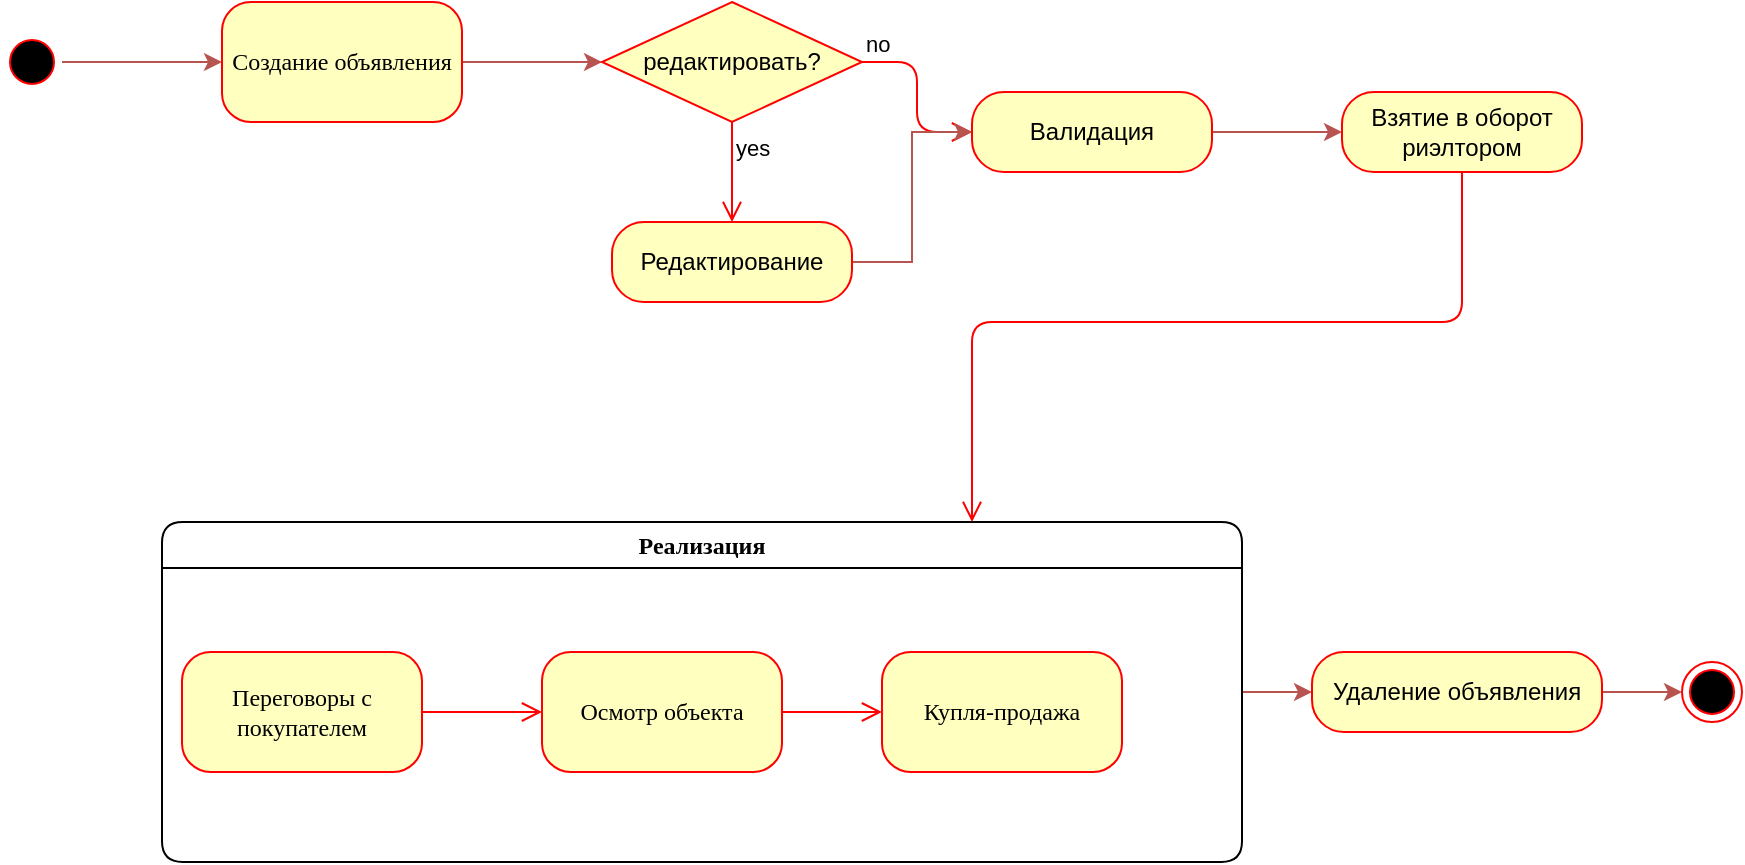 <mxfile version="14.7.8" type="github">
  <diagram name="Page-1" id="58cdce13-f638-feb5-8d6f-7d28b1aa9fa0">
    <mxGraphModel dx="951" dy="590" grid="1" gridSize="10" guides="1" tooltips="1" connect="1" arrows="1" fold="1" page="1" pageScale="1" pageWidth="1100" pageHeight="850" background="none" math="0" shadow="0">
      <root>
        <mxCell id="0" />
        <mxCell id="1" parent="0" />
        <mxCell id="dkL5QAxraKpG1lcgOACZ-7" style="edgeStyle=orthogonalEdgeStyle;rounded=0;orthogonalLoop=1;jettySize=auto;html=1;exitX=0.5;exitY=0;exitDx=0;exitDy=0;entryX=0;entryY=0.5;entryDx=0;entryDy=0;fillColor=#f8cecc;strokeColor=#b85450;" edge="1" parent="1" source="382b91b5511bd0f7-1" target="382b91b5511bd0f7-6">
          <mxGeometry relative="1" as="geometry" />
        </mxCell>
        <mxCell id="382b91b5511bd0f7-1" value="" style="ellipse;html=1;shape=startState;fillColor=#000000;strokeColor=#ff0000;rounded=1;shadow=0;comic=0;labelBackgroundColor=none;fontFamily=Verdana;fontSize=12;fontColor=#000000;align=center;direction=south;" parent="1" vertex="1">
          <mxGeometry x="130" y="135" width="30" height="30" as="geometry" />
        </mxCell>
        <mxCell id="dkL5QAxraKpG1lcgOACZ-11" style="edgeStyle=orthogonalEdgeStyle;rounded=0;orthogonalLoop=1;jettySize=auto;html=1;exitX=1;exitY=0.5;exitDx=0;exitDy=0;entryX=0;entryY=0.5;entryDx=0;entryDy=0;fillColor=#f8cecc;strokeColor=#b85450;" edge="1" parent="1" source="382b91b5511bd0f7-6" target="dkL5QAxraKpG1lcgOACZ-8">
          <mxGeometry relative="1" as="geometry" />
        </mxCell>
        <mxCell id="382b91b5511bd0f7-6" value="Создание объявления" style="rounded=1;whiteSpace=wrap;html=1;arcSize=24;fillColor=#ffffc0;strokeColor=#ff0000;shadow=0;comic=0;labelBackgroundColor=none;fontFamily=Verdana;fontSize=12;fontColor=#000000;align=center;" parent="1" vertex="1">
          <mxGeometry x="240" y="120" width="120" height="60" as="geometry" />
        </mxCell>
        <mxCell id="dkL5QAxraKpG1lcgOACZ-26" style="edgeStyle=orthogonalEdgeStyle;rounded=0;orthogonalLoop=1;jettySize=auto;html=1;exitX=1;exitY=0.5;exitDx=0;exitDy=0;fillColor=#f8cecc;strokeColor=#b85450;" edge="1" parent="1" source="2a3bc250acf0617d-7" target="dkL5QAxraKpG1lcgOACZ-24">
          <mxGeometry relative="1" as="geometry" />
        </mxCell>
        <mxCell id="2a3bc250acf0617d-7" value="Реализация" style="swimlane;whiteSpace=wrap;html=1;rounded=1;shadow=0;comic=0;labelBackgroundColor=none;strokeWidth=1;fontFamily=Verdana;fontSize=12;align=center;" parent="1" vertex="1">
          <mxGeometry x="210" y="380" width="540" height="170" as="geometry" />
        </mxCell>
        <mxCell id="3cde6dad864a17aa-10" style="edgeStyle=elbowEdgeStyle;html=1;labelBackgroundColor=none;endArrow=open;endSize=8;strokeColor=#ff0000;fontFamily=Verdana;fontSize=12;align=left;" parent="2a3bc250acf0617d-7" source="382b91b5511bd0f7-8" target="3cde6dad864a17aa-1" edge="1">
          <mxGeometry relative="1" as="geometry" />
        </mxCell>
        <mxCell id="382b91b5511bd0f7-8" value="Переговоры с покупателем" style="rounded=1;whiteSpace=wrap;html=1;arcSize=24;fillColor=#ffffc0;strokeColor=#ff0000;shadow=0;comic=0;labelBackgroundColor=none;fontFamily=Verdana;fontSize=12;fontColor=#000000;align=center;" parent="2a3bc250acf0617d-7" vertex="1">
          <mxGeometry x="10" y="65" width="120" height="60" as="geometry" />
        </mxCell>
        <mxCell id="3cde6dad864a17aa-11" style="edgeStyle=elbowEdgeStyle;html=1;labelBackgroundColor=none;endArrow=open;endSize=8;strokeColor=#ff0000;fontFamily=Verdana;fontSize=12;align=left;" parent="2a3bc250acf0617d-7" source="3cde6dad864a17aa-1" target="3cde6dad864a17aa-2" edge="1">
          <mxGeometry relative="1" as="geometry" />
        </mxCell>
        <mxCell id="3cde6dad864a17aa-1" value="Осмотр объекта" style="rounded=1;whiteSpace=wrap;html=1;arcSize=24;fillColor=#ffffc0;strokeColor=#ff0000;shadow=0;comic=0;labelBackgroundColor=none;fontFamily=Verdana;fontSize=12;fontColor=#000000;align=center;" parent="2a3bc250acf0617d-7" vertex="1">
          <mxGeometry x="190" y="65" width="120" height="60" as="geometry" />
        </mxCell>
        <mxCell id="3cde6dad864a17aa-2" value="Купля-продажа" style="rounded=1;whiteSpace=wrap;html=1;arcSize=24;fillColor=#ffffc0;strokeColor=#ff0000;shadow=0;comic=0;labelBackgroundColor=none;fontFamily=Verdana;fontSize=12;fontColor=#000000;align=center;" parent="2a3bc250acf0617d-7" vertex="1">
          <mxGeometry x="360" y="65" width="120" height="60" as="geometry" />
        </mxCell>
        <mxCell id="dkL5QAxraKpG1lcgOACZ-8" value="редактировать?" style="rhombus;whiteSpace=wrap;html=1;fillColor=#ffffc0;strokeColor=#ff0000;" vertex="1" parent="1">
          <mxGeometry x="430" y="120" width="130" height="60" as="geometry" />
        </mxCell>
        <mxCell id="dkL5QAxraKpG1lcgOACZ-9" value="no" style="edgeStyle=orthogonalEdgeStyle;html=1;align=left;verticalAlign=bottom;endArrow=open;endSize=8;strokeColor=#ff0000;entryX=0;entryY=0.5;entryDx=0;entryDy=0;" edge="1" source="dkL5QAxraKpG1lcgOACZ-8" parent="1" target="dkL5QAxraKpG1lcgOACZ-14">
          <mxGeometry x="-1" relative="1" as="geometry">
            <mxPoint x="580" y="240" as="targetPoint" />
          </mxGeometry>
        </mxCell>
        <mxCell id="dkL5QAxraKpG1lcgOACZ-10" value="yes" style="edgeStyle=orthogonalEdgeStyle;html=1;align=left;verticalAlign=top;endArrow=open;endSize=8;strokeColor=#ff0000;entryX=0.5;entryY=0;entryDx=0;entryDy=0;" edge="1" source="dkL5QAxraKpG1lcgOACZ-8" parent="1" target="dkL5QAxraKpG1lcgOACZ-12">
          <mxGeometry x="-1" relative="1" as="geometry">
            <mxPoint x="495" y="220" as="targetPoint" />
          </mxGeometry>
        </mxCell>
        <mxCell id="dkL5QAxraKpG1lcgOACZ-16" style="edgeStyle=orthogonalEdgeStyle;rounded=0;orthogonalLoop=1;jettySize=auto;html=1;exitX=1;exitY=0.5;exitDx=0;exitDy=0;entryX=0;entryY=0.5;entryDx=0;entryDy=0;fillColor=#f8cecc;strokeColor=#b85450;" edge="1" parent="1" source="dkL5QAxraKpG1lcgOACZ-12" target="dkL5QAxraKpG1lcgOACZ-14">
          <mxGeometry relative="1" as="geometry" />
        </mxCell>
        <mxCell id="dkL5QAxraKpG1lcgOACZ-12" value="Редактирование" style="rounded=1;whiteSpace=wrap;html=1;arcSize=40;fontColor=#000000;fillColor=#ffffc0;strokeColor=#ff0000;" vertex="1" parent="1">
          <mxGeometry x="435" y="230" width="120" height="40" as="geometry" />
        </mxCell>
        <mxCell id="dkL5QAxraKpG1lcgOACZ-19" style="edgeStyle=orthogonalEdgeStyle;rounded=0;orthogonalLoop=1;jettySize=auto;html=1;exitX=1;exitY=0.5;exitDx=0;exitDy=0;entryX=0;entryY=0.5;entryDx=0;entryDy=0;fillColor=#f8cecc;strokeColor=#b85450;" edge="1" parent="1" source="dkL5QAxraKpG1lcgOACZ-14" target="dkL5QAxraKpG1lcgOACZ-17">
          <mxGeometry relative="1" as="geometry" />
        </mxCell>
        <mxCell id="dkL5QAxraKpG1lcgOACZ-14" value="Валидация" style="rounded=1;whiteSpace=wrap;html=1;arcSize=40;fontColor=#000000;fillColor=#ffffc0;strokeColor=#ff0000;" vertex="1" parent="1">
          <mxGeometry x="615" y="165" width="120" height="40" as="geometry" />
        </mxCell>
        <mxCell id="dkL5QAxraKpG1lcgOACZ-17" value="Взятие в оборот риэлтором" style="rounded=1;whiteSpace=wrap;html=1;arcSize=40;fontColor=#000000;fillColor=#ffffc0;strokeColor=#ff0000;" vertex="1" parent="1">
          <mxGeometry x="800" y="165" width="120" height="40" as="geometry" />
        </mxCell>
        <mxCell id="dkL5QAxraKpG1lcgOACZ-18" value="" style="edgeStyle=orthogonalEdgeStyle;html=1;verticalAlign=bottom;endArrow=open;endSize=8;strokeColor=#ff0000;entryX=0.75;entryY=0;entryDx=0;entryDy=0;" edge="1" source="dkL5QAxraKpG1lcgOACZ-17" parent="1" target="2a3bc250acf0617d-7">
          <mxGeometry relative="1" as="geometry">
            <mxPoint x="860" y="265" as="targetPoint" />
            <Array as="points">
              <mxPoint x="860" y="280" />
              <mxPoint x="615" y="280" />
            </Array>
          </mxGeometry>
        </mxCell>
        <mxCell id="24f968d109e7d6b4-3" value="" style="ellipse;html=1;shape=endState;fillColor=#000000;strokeColor=#ff0000;rounded=1;shadow=0;comic=0;labelBackgroundColor=none;fontFamily=Verdana;fontSize=12;fontColor=#000000;align=center;" parent="1" vertex="1">
          <mxGeometry x="970" y="450" width="30" height="30" as="geometry" />
        </mxCell>
        <mxCell id="dkL5QAxraKpG1lcgOACZ-28" style="edgeStyle=orthogonalEdgeStyle;rounded=0;orthogonalLoop=1;jettySize=auto;html=1;exitX=1;exitY=0.5;exitDx=0;exitDy=0;entryX=0;entryY=0.5;entryDx=0;entryDy=0;fillColor=#f8cecc;strokeColor=#b85450;" edge="1" parent="1" source="dkL5QAxraKpG1lcgOACZ-24" target="24f968d109e7d6b4-3">
          <mxGeometry relative="1" as="geometry" />
        </mxCell>
        <mxCell id="dkL5QAxraKpG1lcgOACZ-24" value="Удаление объявления" style="rounded=1;whiteSpace=wrap;html=1;arcSize=40;fontColor=#000000;fillColor=#ffffc0;strokeColor=#ff0000;" vertex="1" parent="1">
          <mxGeometry x="785" y="445" width="145" height="40" as="geometry" />
        </mxCell>
      </root>
    </mxGraphModel>
  </diagram>
</mxfile>
